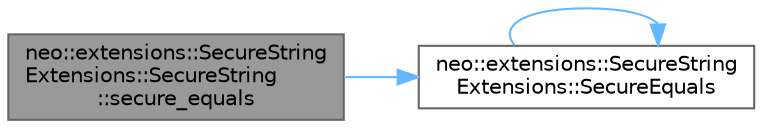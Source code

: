 digraph "neo::extensions::SecureStringExtensions::SecureString::secure_equals"
{
 // LATEX_PDF_SIZE
  bgcolor="transparent";
  edge [fontname=Helvetica,fontsize=10,labelfontname=Helvetica,labelfontsize=10];
  node [fontname=Helvetica,fontsize=10,shape=box,height=0.2,width=0.4];
  rankdir="LR";
  Node1 [id="Node000001",label="neo::extensions::SecureString\lExtensions::SecureString\l::secure_equals",height=0.2,width=0.4,color="gray40", fillcolor="grey60", style="filled", fontcolor="black",tooltip="Secure comparison with regular string."];
  Node1 -> Node2 [id="edge3_Node000001_Node000002",color="steelblue1",style="solid",tooltip=" "];
  Node2 [id="Node000002",label="neo::extensions::SecureString\lExtensions::SecureEquals",height=0.2,width=0.4,color="grey40", fillcolor="white", style="filled",URL="$classneo_1_1extensions_1_1_secure_string_extensions.html#aabc7391aab8096ba959ee69ab88adb01",tooltip="Constant-time string comparison."];
  Node2 -> Node2 [id="edge4_Node000002_Node000002",color="steelblue1",style="solid",tooltip=" "];
}
